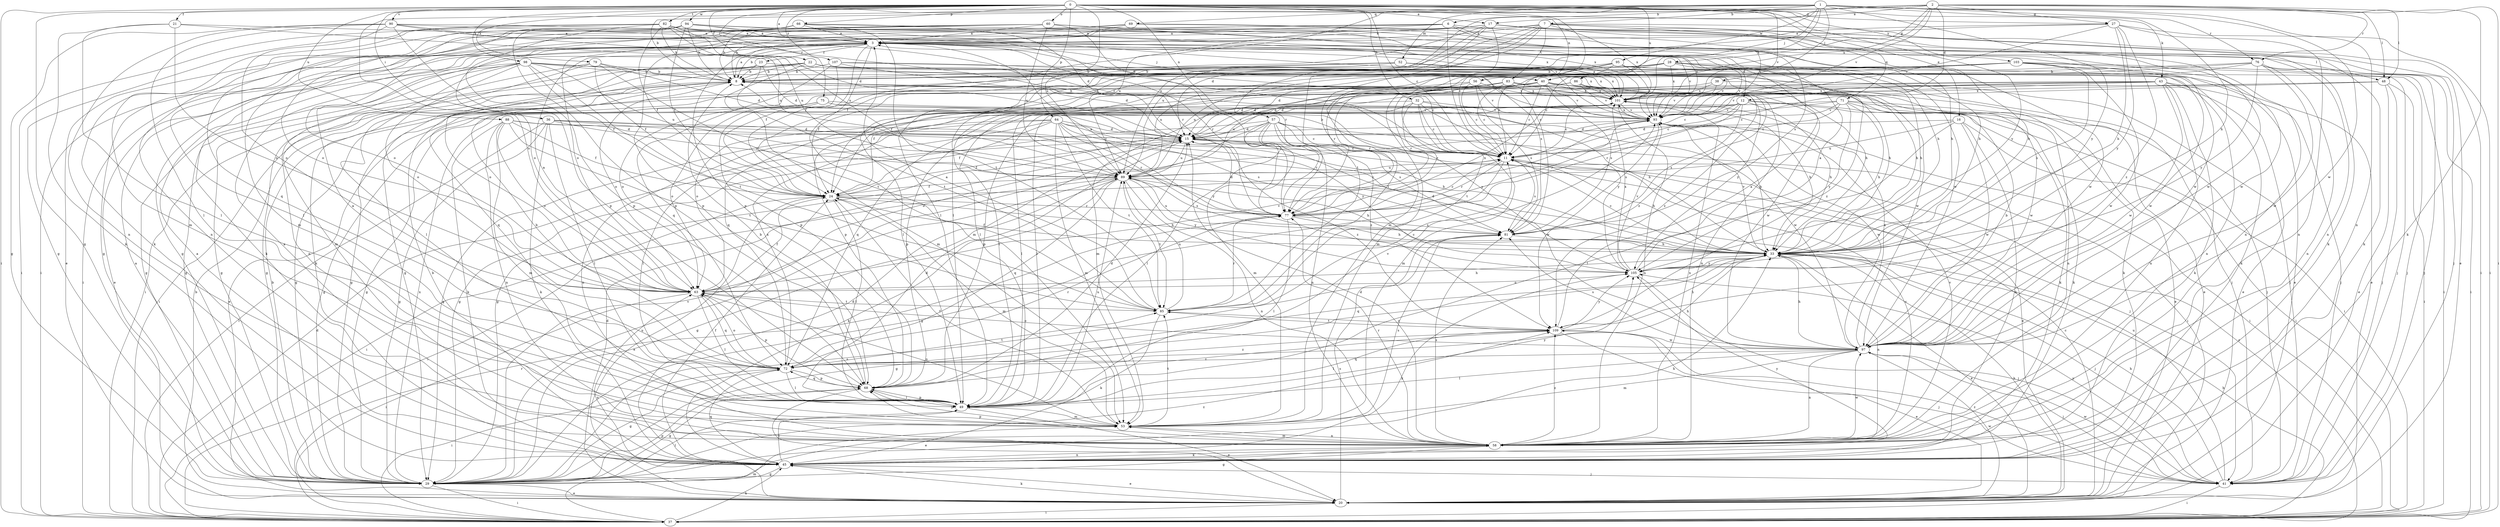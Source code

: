 strict digraph  {
0;
1;
2;
3;
6;
7;
8;
11;
12;
15;
16;
17;
20;
21;
22;
23;
24;
27;
28;
29;
32;
33;
36;
37;
38;
40;
41;
43;
45;
48;
49;
52;
53;
56;
57;
58;
60;
63;
64;
66;
68;
69;
71;
72;
75;
76;
77;
79;
81;
82;
83;
85;
86;
88;
89;
90;
93;
94;
95;
97;
98;
101;
103;
105;
107;
109;
0 -> 3  [label=a];
0 -> 11  [label=c];
0 -> 16  [label=e];
0 -> 17  [label=e];
0 -> 21  [label=f];
0 -> 22  [label=f];
0 -> 27  [label=g];
0 -> 32  [label=h];
0 -> 36  [label=i];
0 -> 37  [label=i];
0 -> 43  [label=k];
0 -> 56  [label=n];
0 -> 57  [label=n];
0 -> 60  [label=o];
0 -> 64  [label=p];
0 -> 66  [label=p];
0 -> 75  [label=r];
0 -> 79  [label=s];
0 -> 81  [label=s];
0 -> 82  [label=t];
0 -> 86  [label=u];
0 -> 88  [label=u];
0 -> 89  [label=u];
0 -> 90  [label=v];
0 -> 93  [label=v];
0 -> 94  [label=w];
0 -> 98  [label=x];
0 -> 103  [label=y];
0 -> 105  [label=y];
1 -> 6  [label=b];
1 -> 7  [label=b];
1 -> 33  [label=h];
1 -> 38  [label=j];
1 -> 40  [label=j];
1 -> 48  [label=l];
1 -> 52  [label=m];
1 -> 58  [label=n];
1 -> 69  [label=q];
1 -> 76  [label=r];
1 -> 89  [label=u];
1 -> 95  [label=w];
1 -> 97  [label=w];
1 -> 101  [label=x];
1 -> 105  [label=y];
1 -> 107  [label=z];
2 -> 8  [label=b];
2 -> 12  [label=d];
2 -> 17  [label=e];
2 -> 27  [label=g];
2 -> 28  [label=g];
2 -> 29  [label=g];
2 -> 37  [label=i];
2 -> 45  [label=k];
2 -> 48  [label=l];
2 -> 63  [label=o];
2 -> 76  [label=r];
2 -> 89  [label=u];
2 -> 93  [label=v];
2 -> 101  [label=x];
3 -> 8  [label=b];
3 -> 12  [label=d];
3 -> 23  [label=f];
3 -> 24  [label=f];
3 -> 37  [label=i];
3 -> 40  [label=j];
3 -> 41  [label=j];
3 -> 45  [label=k];
3 -> 48  [label=l];
3 -> 53  [label=m];
3 -> 77  [label=r];
3 -> 81  [label=s];
3 -> 93  [label=v];
6 -> 3  [label=a];
6 -> 11  [label=c];
6 -> 24  [label=f];
6 -> 58  [label=n];
6 -> 63  [label=o];
6 -> 68  [label=p];
6 -> 93  [label=v];
6 -> 97  [label=w];
7 -> 3  [label=a];
7 -> 15  [label=d];
7 -> 29  [label=g];
7 -> 37  [label=i];
7 -> 45  [label=k];
7 -> 49  [label=l];
7 -> 53  [label=m];
7 -> 71  [label=q];
7 -> 77  [label=r];
7 -> 83  [label=t];
7 -> 101  [label=x];
8 -> 3  [label=a];
8 -> 37  [label=i];
8 -> 63  [label=o];
8 -> 97  [label=w];
8 -> 101  [label=x];
11 -> 8  [label=b];
11 -> 29  [label=g];
11 -> 33  [label=h];
11 -> 77  [label=r];
11 -> 81  [label=s];
11 -> 89  [label=u];
12 -> 11  [label=c];
12 -> 33  [label=h];
12 -> 37  [label=i];
12 -> 45  [label=k];
12 -> 68  [label=p];
12 -> 72  [label=q];
12 -> 77  [label=r];
12 -> 81  [label=s];
12 -> 93  [label=v];
15 -> 11  [label=c];
15 -> 20  [label=e];
15 -> 24  [label=f];
15 -> 41  [label=j];
15 -> 89  [label=u];
15 -> 109  [label=z];
16 -> 15  [label=d];
16 -> 37  [label=i];
16 -> 45  [label=k];
16 -> 49  [label=l];
16 -> 89  [label=u];
16 -> 97  [label=w];
17 -> 3  [label=a];
17 -> 11  [label=c];
17 -> 20  [label=e];
17 -> 24  [label=f];
17 -> 29  [label=g];
17 -> 33  [label=h];
17 -> 45  [label=k];
17 -> 58  [label=n];
17 -> 68  [label=p];
17 -> 85  [label=t];
17 -> 89  [label=u];
17 -> 97  [label=w];
20 -> 8  [label=b];
20 -> 11  [label=c];
20 -> 15  [label=d];
20 -> 33  [label=h];
20 -> 37  [label=i];
20 -> 45  [label=k];
20 -> 63  [label=o];
20 -> 81  [label=s];
20 -> 97  [label=w];
21 -> 3  [label=a];
21 -> 45  [label=k];
21 -> 49  [label=l];
21 -> 63  [label=o];
21 -> 89  [label=u];
22 -> 8  [label=b];
22 -> 29  [label=g];
22 -> 33  [label=h];
22 -> 37  [label=i];
22 -> 41  [label=j];
22 -> 45  [label=k];
22 -> 53  [label=m];
22 -> 93  [label=v];
22 -> 97  [label=w];
23 -> 8  [label=b];
23 -> 15  [label=d];
23 -> 29  [label=g];
23 -> 63  [label=o];
23 -> 85  [label=t];
23 -> 101  [label=x];
24 -> 11  [label=c];
24 -> 20  [label=e];
24 -> 33  [label=h];
24 -> 37  [label=i];
24 -> 49  [label=l];
24 -> 53  [label=m];
24 -> 77  [label=r];
27 -> 3  [label=a];
27 -> 33  [label=h];
27 -> 37  [label=i];
27 -> 49  [label=l];
27 -> 58  [label=n];
27 -> 93  [label=v];
27 -> 105  [label=y];
27 -> 109  [label=z];
28 -> 8  [label=b];
28 -> 24  [label=f];
28 -> 29  [label=g];
28 -> 33  [label=h];
28 -> 49  [label=l];
28 -> 85  [label=t];
28 -> 93  [label=v];
28 -> 97  [label=w];
28 -> 101  [label=x];
28 -> 109  [label=z];
29 -> 3  [label=a];
29 -> 8  [label=b];
29 -> 20  [label=e];
29 -> 33  [label=h];
29 -> 37  [label=i];
29 -> 49  [label=l];
29 -> 68  [label=p];
29 -> 81  [label=s];
29 -> 89  [label=u];
29 -> 93  [label=v];
29 -> 101  [label=x];
29 -> 105  [label=y];
29 -> 109  [label=z];
32 -> 11  [label=c];
32 -> 29  [label=g];
32 -> 33  [label=h];
32 -> 49  [label=l];
32 -> 53  [label=m];
32 -> 77  [label=r];
32 -> 93  [label=v];
32 -> 105  [label=y];
33 -> 11  [label=c];
33 -> 15  [label=d];
33 -> 20  [label=e];
33 -> 24  [label=f];
33 -> 29  [label=g];
33 -> 41  [label=j];
33 -> 58  [label=n];
33 -> 72  [label=q];
33 -> 93  [label=v];
33 -> 105  [label=y];
36 -> 11  [label=c];
36 -> 15  [label=d];
36 -> 29  [label=g];
36 -> 37  [label=i];
36 -> 45  [label=k];
36 -> 49  [label=l];
36 -> 89  [label=u];
36 -> 105  [label=y];
37 -> 11  [label=c];
37 -> 15  [label=d];
37 -> 33  [label=h];
37 -> 45  [label=k];
37 -> 53  [label=m];
37 -> 77  [label=r];
38 -> 41  [label=j];
38 -> 72  [label=q];
38 -> 93  [label=v];
38 -> 101  [label=x];
40 -> 11  [label=c];
40 -> 15  [label=d];
40 -> 20  [label=e];
40 -> 29  [label=g];
40 -> 58  [label=n];
40 -> 63  [label=o];
40 -> 81  [label=s];
40 -> 85  [label=t];
40 -> 93  [label=v];
40 -> 101  [label=x];
40 -> 109  [label=z];
41 -> 33  [label=h];
41 -> 37  [label=i];
41 -> 89  [label=u];
41 -> 97  [label=w];
41 -> 105  [label=y];
41 -> 109  [label=z];
43 -> 11  [label=c];
43 -> 15  [label=d];
43 -> 20  [label=e];
43 -> 41  [label=j];
43 -> 45  [label=k];
43 -> 58  [label=n];
43 -> 68  [label=p];
43 -> 93  [label=v];
43 -> 97  [label=w];
43 -> 101  [label=x];
45 -> 3  [label=a];
45 -> 8  [label=b];
45 -> 15  [label=d];
45 -> 20  [label=e];
45 -> 24  [label=f];
45 -> 29  [label=g];
45 -> 41  [label=j];
45 -> 49  [label=l];
45 -> 58  [label=n];
45 -> 72  [label=q];
45 -> 105  [label=y];
48 -> 11  [label=c];
48 -> 15  [label=d];
48 -> 20  [label=e];
48 -> 37  [label=i];
48 -> 41  [label=j];
48 -> 101  [label=x];
49 -> 15  [label=d];
49 -> 20  [label=e];
49 -> 53  [label=m];
49 -> 68  [label=p];
49 -> 89  [label=u];
49 -> 105  [label=y];
52 -> 8  [label=b];
52 -> 24  [label=f];
52 -> 33  [label=h];
52 -> 49  [label=l];
52 -> 58  [label=n];
52 -> 101  [label=x];
53 -> 24  [label=f];
53 -> 58  [label=n];
53 -> 63  [label=o];
53 -> 68  [label=p];
53 -> 81  [label=s];
53 -> 85  [label=t];
56 -> 11  [label=c];
56 -> 15  [label=d];
56 -> 77  [label=r];
56 -> 81  [label=s];
56 -> 93  [label=v];
56 -> 101  [label=x];
57 -> 11  [label=c];
57 -> 15  [label=d];
57 -> 29  [label=g];
57 -> 37  [label=i];
57 -> 49  [label=l];
57 -> 53  [label=m];
57 -> 58  [label=n];
57 -> 63  [label=o];
57 -> 77  [label=r];
57 -> 81  [label=s];
57 -> 109  [label=z];
58 -> 3  [label=a];
58 -> 11  [label=c];
58 -> 15  [label=d];
58 -> 29  [label=g];
58 -> 45  [label=k];
58 -> 53  [label=m];
58 -> 68  [label=p];
58 -> 77  [label=r];
58 -> 81  [label=s];
58 -> 93  [label=v];
58 -> 97  [label=w];
58 -> 101  [label=x];
58 -> 109  [label=z];
60 -> 3  [label=a];
60 -> 33  [label=h];
60 -> 37  [label=i];
60 -> 53  [label=m];
60 -> 63  [label=o];
60 -> 77  [label=r];
60 -> 89  [label=u];
60 -> 101  [label=x];
63 -> 3  [label=a];
63 -> 24  [label=f];
63 -> 33  [label=h];
63 -> 37  [label=i];
63 -> 49  [label=l];
63 -> 68  [label=p];
63 -> 72  [label=q];
63 -> 85  [label=t];
63 -> 93  [label=v];
64 -> 15  [label=d];
64 -> 24  [label=f];
64 -> 29  [label=g];
64 -> 33  [label=h];
64 -> 49  [label=l];
64 -> 53  [label=m];
64 -> 58  [label=n];
64 -> 77  [label=r];
64 -> 81  [label=s];
64 -> 85  [label=t];
64 -> 105  [label=y];
66 -> 3  [label=a];
66 -> 8  [label=b];
66 -> 15  [label=d];
66 -> 49  [label=l];
66 -> 58  [label=n];
66 -> 85  [label=t];
66 -> 93  [label=v];
68 -> 8  [label=b];
68 -> 15  [label=d];
68 -> 20  [label=e];
68 -> 29  [label=g];
68 -> 49  [label=l];
68 -> 72  [label=q];
68 -> 93  [label=v];
68 -> 109  [label=z];
69 -> 3  [label=a];
69 -> 8  [label=b];
69 -> 63  [label=o];
69 -> 81  [label=s];
69 -> 97  [label=w];
71 -> 11  [label=c];
71 -> 20  [label=e];
71 -> 33  [label=h];
71 -> 41  [label=j];
71 -> 45  [label=k];
71 -> 49  [label=l];
71 -> 68  [label=p];
71 -> 93  [label=v];
71 -> 105  [label=y];
72 -> 3  [label=a];
72 -> 8  [label=b];
72 -> 29  [label=g];
72 -> 33  [label=h];
72 -> 37  [label=i];
72 -> 49  [label=l];
72 -> 63  [label=o];
72 -> 68  [label=p];
72 -> 77  [label=r];
72 -> 85  [label=t];
72 -> 101  [label=x];
72 -> 109  [label=z];
75 -> 20  [label=e];
75 -> 29  [label=g];
75 -> 63  [label=o];
75 -> 93  [label=v];
75 -> 97  [label=w];
75 -> 105  [label=y];
76 -> 8  [label=b];
76 -> 11  [label=c];
76 -> 37  [label=i];
76 -> 41  [label=j];
76 -> 53  [label=m];
76 -> 58  [label=n];
76 -> 97  [label=w];
76 -> 105  [label=y];
77 -> 3  [label=a];
77 -> 11  [label=c];
77 -> 15  [label=d];
77 -> 33  [label=h];
77 -> 49  [label=l];
77 -> 81  [label=s];
77 -> 101  [label=x];
79 -> 8  [label=b];
79 -> 15  [label=d];
79 -> 24  [label=f];
79 -> 29  [label=g];
79 -> 49  [label=l];
79 -> 85  [label=t];
81 -> 33  [label=h];
81 -> 89  [label=u];
82 -> 3  [label=a];
82 -> 8  [label=b];
82 -> 15  [label=d];
82 -> 24  [label=f];
82 -> 29  [label=g];
82 -> 37  [label=i];
82 -> 53  [label=m];
82 -> 68  [label=p];
82 -> 77  [label=r];
82 -> 89  [label=u];
82 -> 93  [label=v];
82 -> 97  [label=w];
83 -> 11  [label=c];
83 -> 24  [label=f];
83 -> 45  [label=k];
83 -> 49  [label=l];
83 -> 58  [label=n];
83 -> 77  [label=r];
83 -> 89  [label=u];
83 -> 101  [label=x];
83 -> 105  [label=y];
85 -> 3  [label=a];
85 -> 11  [label=c];
85 -> 45  [label=k];
85 -> 77  [label=r];
85 -> 89  [label=u];
85 -> 109  [label=z];
86 -> 29  [label=g];
86 -> 41  [label=j];
86 -> 53  [label=m];
86 -> 72  [label=q];
86 -> 93  [label=v];
86 -> 97  [label=w];
86 -> 101  [label=x];
86 -> 109  [label=z];
88 -> 15  [label=d];
88 -> 24  [label=f];
88 -> 45  [label=k];
88 -> 53  [label=m];
88 -> 58  [label=n];
88 -> 63  [label=o];
88 -> 85  [label=t];
88 -> 97  [label=w];
89 -> 24  [label=f];
89 -> 29  [label=g];
89 -> 33  [label=h];
89 -> 37  [label=i];
89 -> 45  [label=k];
89 -> 58  [label=n];
89 -> 72  [label=q];
89 -> 81  [label=s];
89 -> 85  [label=t];
89 -> 105  [label=y];
90 -> 3  [label=a];
90 -> 11  [label=c];
90 -> 29  [label=g];
90 -> 33  [label=h];
90 -> 49  [label=l];
90 -> 58  [label=n];
90 -> 63  [label=o];
90 -> 68  [label=p];
90 -> 89  [label=u];
93 -> 15  [label=d];
93 -> 29  [label=g];
93 -> 33  [label=h];
93 -> 37  [label=i];
93 -> 77  [label=r];
93 -> 81  [label=s];
93 -> 97  [label=w];
93 -> 101  [label=x];
94 -> 3  [label=a];
94 -> 8  [label=b];
94 -> 11  [label=c];
94 -> 20  [label=e];
94 -> 24  [label=f];
94 -> 33  [label=h];
94 -> 45  [label=k];
94 -> 63  [label=o];
94 -> 68  [label=p];
94 -> 72  [label=q];
94 -> 97  [label=w];
94 -> 101  [label=x];
95 -> 8  [label=b];
95 -> 11  [label=c];
95 -> 20  [label=e];
95 -> 24  [label=f];
95 -> 45  [label=k];
95 -> 89  [label=u];
95 -> 93  [label=v];
97 -> 8  [label=b];
97 -> 33  [label=h];
97 -> 41  [label=j];
97 -> 49  [label=l];
97 -> 53  [label=m];
97 -> 58  [label=n];
97 -> 63  [label=o];
97 -> 72  [label=q];
97 -> 81  [label=s];
97 -> 101  [label=x];
98 -> 8  [label=b];
98 -> 20  [label=e];
98 -> 24  [label=f];
98 -> 29  [label=g];
98 -> 33  [label=h];
98 -> 53  [label=m];
98 -> 58  [label=n];
98 -> 63  [label=o];
98 -> 85  [label=t];
98 -> 89  [label=u];
98 -> 101  [label=x];
101 -> 3  [label=a];
101 -> 8  [label=b];
101 -> 11  [label=c];
101 -> 33  [label=h];
101 -> 58  [label=n];
101 -> 63  [label=o];
101 -> 93  [label=v];
103 -> 8  [label=b];
103 -> 15  [label=d];
103 -> 20  [label=e];
103 -> 33  [label=h];
103 -> 37  [label=i];
103 -> 41  [label=j];
103 -> 77  [label=r];
103 -> 89  [label=u];
103 -> 97  [label=w];
105 -> 3  [label=a];
105 -> 41  [label=j];
105 -> 63  [label=o];
105 -> 93  [label=v];
105 -> 101  [label=x];
107 -> 8  [label=b];
107 -> 11  [label=c];
107 -> 15  [label=d];
107 -> 68  [label=p];
107 -> 72  [label=q];
107 -> 93  [label=v];
109 -> 3  [label=a];
109 -> 20  [label=e];
109 -> 33  [label=h];
109 -> 41  [label=j];
109 -> 49  [label=l];
109 -> 85  [label=t];
109 -> 97  [label=w];
109 -> 105  [label=y];
}
